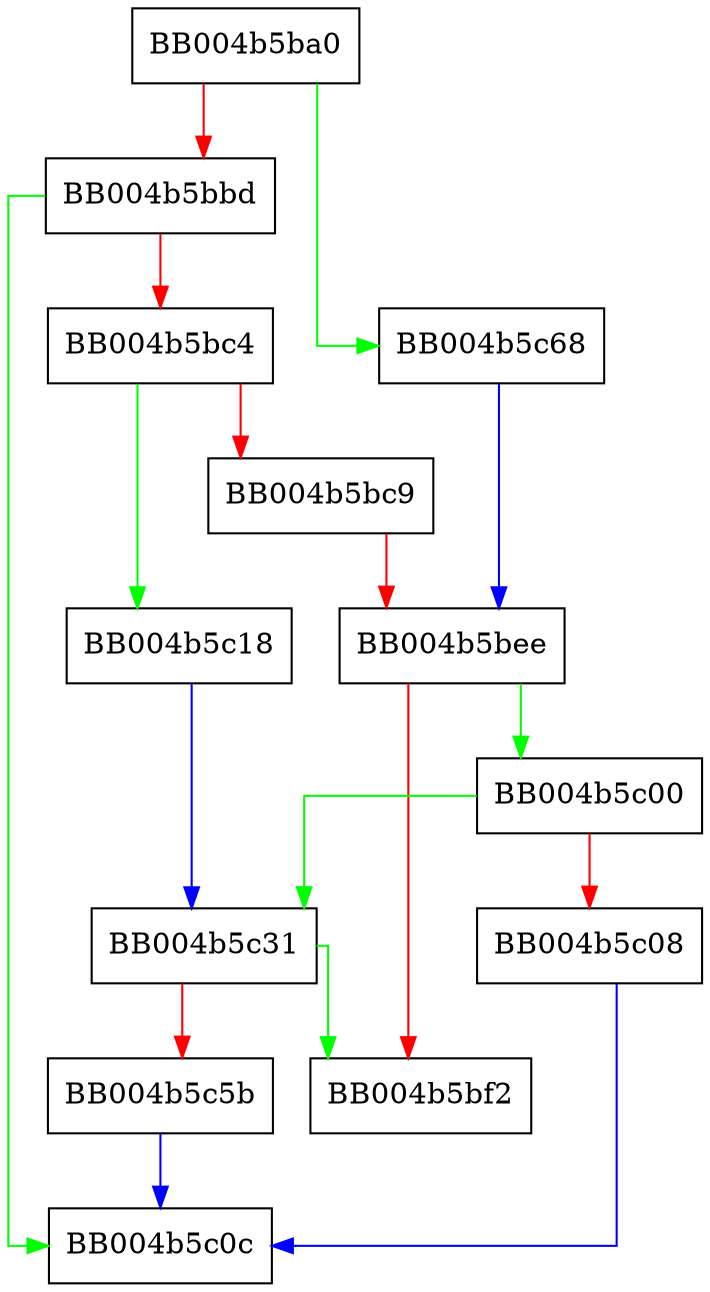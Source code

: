 digraph ossl_quic_conn_get_channel {
  node [shape="box"];
  graph [splines=ortho];
  BB004b5ba0 -> BB004b5c68 [color="green"];
  BB004b5ba0 -> BB004b5bbd [color="red"];
  BB004b5bbd -> BB004b5c0c [color="green"];
  BB004b5bbd -> BB004b5bc4 [color="red"];
  BB004b5bc4 -> BB004b5c18 [color="green"];
  BB004b5bc4 -> BB004b5bc9 [color="red"];
  BB004b5bc9 -> BB004b5bee [color="red"];
  BB004b5bee -> BB004b5c00 [color="green"];
  BB004b5bee -> BB004b5bf2 [color="red"];
  BB004b5c00 -> BB004b5c31 [color="green"];
  BB004b5c00 -> BB004b5c08 [color="red"];
  BB004b5c08 -> BB004b5c0c [color="blue"];
  BB004b5c18 -> BB004b5c31 [color="blue"];
  BB004b5c31 -> BB004b5bf2 [color="green"];
  BB004b5c31 -> BB004b5c5b [color="red"];
  BB004b5c5b -> BB004b5c0c [color="blue"];
  BB004b5c68 -> BB004b5bee [color="blue"];
}
